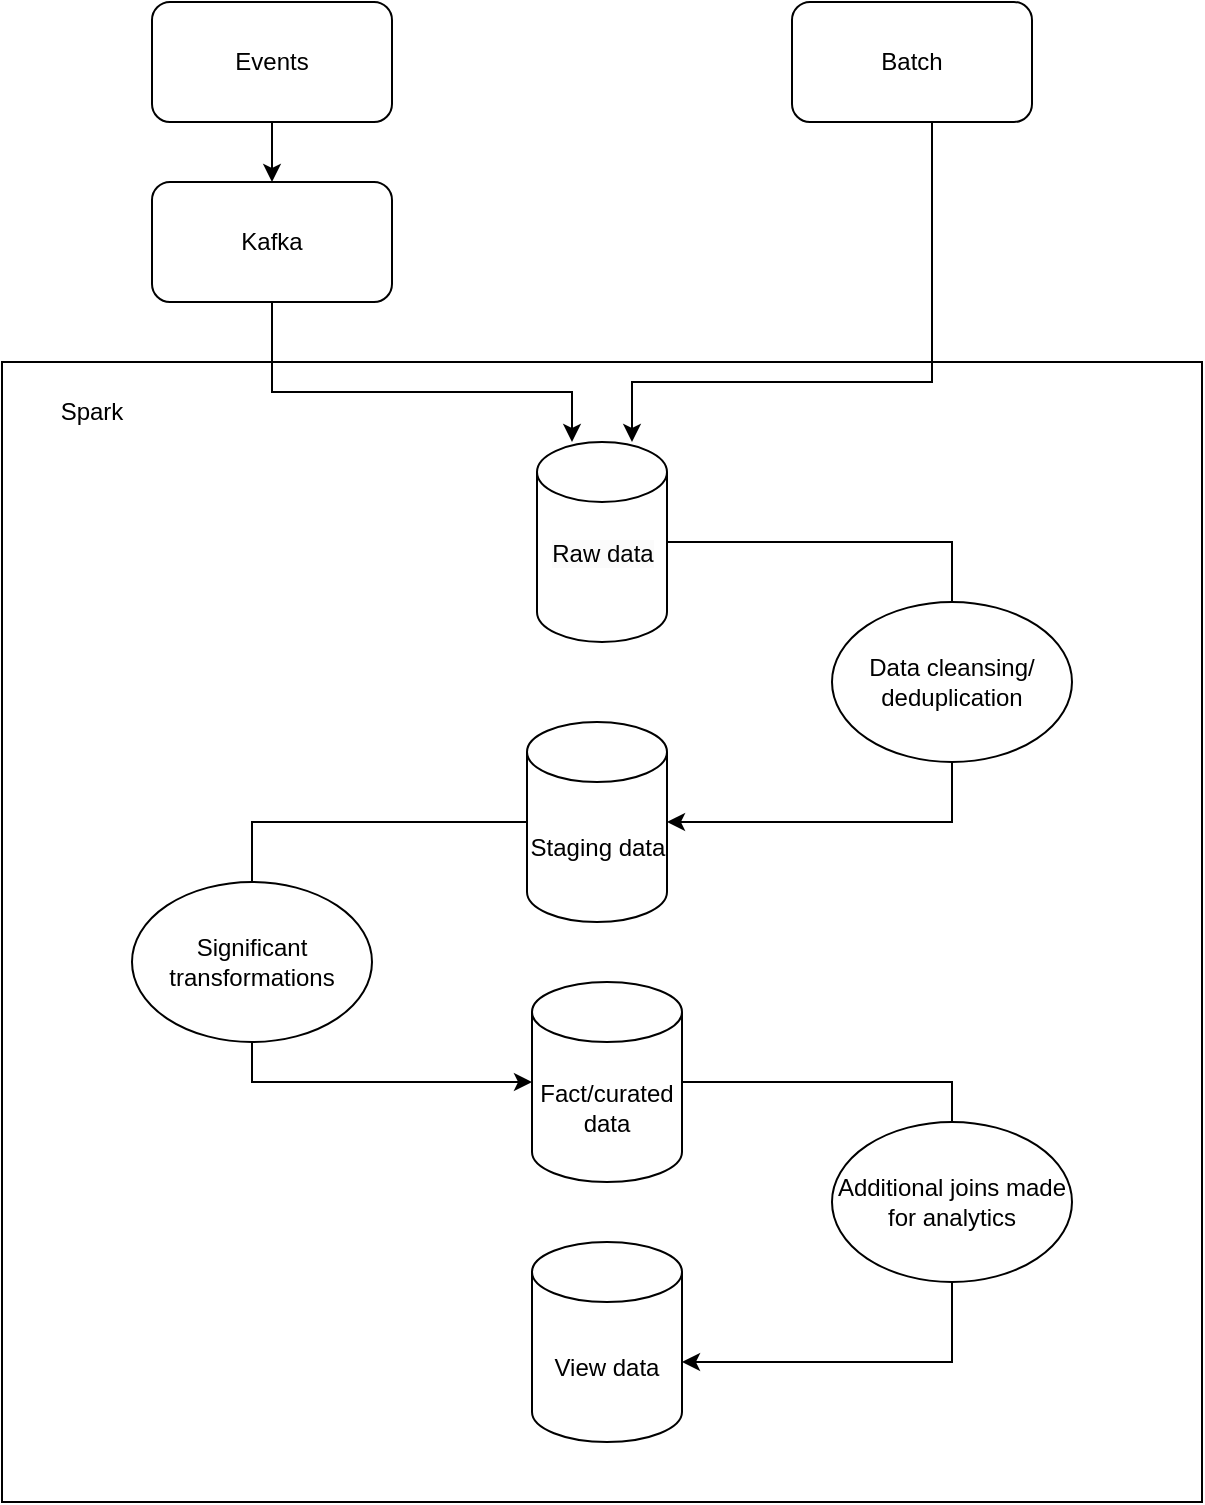 <mxfile version="22.1.16" type="device">
  <diagram name="Page-1" id="PaxWZ2zZwZX4mNsY2yLK">
    <mxGraphModel dx="1373" dy="707" grid="1" gridSize="10" guides="1" tooltips="1" connect="1" arrows="1" fold="1" page="1" pageScale="1" pageWidth="850" pageHeight="1100" math="0" shadow="0">
      <root>
        <mxCell id="0" />
        <mxCell id="1" parent="0" />
        <mxCell id="22PM520ylwlOcXzsM1pa-8" value="" style="rounded=0;whiteSpace=wrap;html=1;" vertex="1" parent="1">
          <mxGeometry x="120" y="280" width="600" height="570" as="geometry" />
        </mxCell>
        <mxCell id="22PM520ylwlOcXzsM1pa-9" style="edgeStyle=orthogonalEdgeStyle;rounded=0;orthogonalLoop=1;jettySize=auto;html=1;exitX=0.5;exitY=1;exitDx=0;exitDy=0;" edge="1" parent="1" source="22PM520ylwlOcXzsM1pa-10" target="22PM520ylwlOcXzsM1pa-12">
          <mxGeometry relative="1" as="geometry" />
        </mxCell>
        <mxCell id="22PM520ylwlOcXzsM1pa-10" value="Events" style="rounded=1;whiteSpace=wrap;html=1;" vertex="1" parent="1">
          <mxGeometry x="195" y="100" width="120" height="60" as="geometry" />
        </mxCell>
        <mxCell id="22PM520ylwlOcXzsM1pa-11" style="edgeStyle=orthogonalEdgeStyle;rounded=0;orthogonalLoop=1;jettySize=auto;html=1;exitX=0.5;exitY=1;exitDx=0;exitDy=0;" edge="1" parent="1" source="22PM520ylwlOcXzsM1pa-12">
          <mxGeometry relative="1" as="geometry">
            <mxPoint x="405" y="320" as="targetPoint" />
            <Array as="points">
              <mxPoint x="255" y="295" />
              <mxPoint x="405" y="295" />
            </Array>
          </mxGeometry>
        </mxCell>
        <mxCell id="22PM520ylwlOcXzsM1pa-12" value="Kafka" style="rounded=1;whiteSpace=wrap;html=1;" vertex="1" parent="1">
          <mxGeometry x="195" y="190" width="120" height="60" as="geometry" />
        </mxCell>
        <mxCell id="22PM520ylwlOcXzsM1pa-13" value="Batch" style="rounded=1;whiteSpace=wrap;html=1;" vertex="1" parent="1">
          <mxGeometry x="515" y="100" width="120" height="60" as="geometry" />
        </mxCell>
        <mxCell id="22PM520ylwlOcXzsM1pa-14" style="edgeStyle=orthogonalEdgeStyle;rounded=0;orthogonalLoop=1;jettySize=auto;html=1;exitX=0.5;exitY=1;exitDx=0;exitDy=0;" edge="1" parent="1" source="22PM520ylwlOcXzsM1pa-13">
          <mxGeometry relative="1" as="geometry">
            <mxPoint x="435" y="320" as="targetPoint" />
            <Array as="points">
              <mxPoint x="585" y="290" />
              <mxPoint x="435" y="290" />
            </Array>
          </mxGeometry>
        </mxCell>
        <mxCell id="22PM520ylwlOcXzsM1pa-15" value="&#xa;&lt;span style=&quot;color: rgb(0, 0, 0); font-family: Helvetica; font-size: 12px; font-style: normal; font-variant-ligatures: normal; font-variant-caps: normal; font-weight: 400; letter-spacing: normal; orphans: 2; text-align: center; text-indent: 0px; text-transform: none; widows: 2; word-spacing: 0px; -webkit-text-stroke-width: 0px; background-color: rgb(251, 251, 251); text-decoration-thickness: initial; text-decoration-style: initial; text-decoration-color: initial; float: none; display: inline !important;&quot;&gt;Raw data&lt;/span&gt;&#xa;&#xa;" style="shape=cylinder3;whiteSpace=wrap;html=1;boundedLbl=1;backgroundOutline=1;size=15;" vertex="1" parent="1">
          <mxGeometry x="387.5" y="320" width="65" height="100" as="geometry" />
        </mxCell>
        <mxCell id="22PM520ylwlOcXzsM1pa-16" style="edgeStyle=orthogonalEdgeStyle;rounded=0;orthogonalLoop=1;jettySize=auto;html=1;exitX=0;exitY=0.5;exitDx=0;exitDy=0;exitPerimeter=0;entryX=0;entryY=0.5;entryDx=0;entryDy=0;entryPerimeter=0;" edge="1" parent="1" source="22PM520ylwlOcXzsM1pa-17" target="22PM520ylwlOcXzsM1pa-19">
          <mxGeometry relative="1" as="geometry">
            <mxPoint x="350" y="650" as="targetPoint" />
            <Array as="points">
              <mxPoint x="245" y="510" />
              <mxPoint x="245" y="640" />
            </Array>
          </mxGeometry>
        </mxCell>
        <mxCell id="22PM520ylwlOcXzsM1pa-17" value="Staging data" style="shape=cylinder3;whiteSpace=wrap;html=1;boundedLbl=1;backgroundOutline=1;size=15;" vertex="1" parent="1">
          <mxGeometry x="382.5" y="460" width="70" height="100" as="geometry" />
        </mxCell>
        <mxCell id="22PM520ylwlOcXzsM1pa-18" style="edgeStyle=orthogonalEdgeStyle;rounded=0;orthogonalLoop=1;jettySize=auto;html=1;exitX=1;exitY=0.5;exitDx=0;exitDy=0;exitPerimeter=0;" edge="1" parent="1" source="22PM520ylwlOcXzsM1pa-19" target="22PM520ylwlOcXzsM1pa-24">
          <mxGeometry relative="1" as="geometry">
            <mxPoint x="470" y="780" as="targetPoint" />
            <Array as="points">
              <mxPoint x="595" y="640" />
              <mxPoint x="595" y="780" />
            </Array>
          </mxGeometry>
        </mxCell>
        <mxCell id="22PM520ylwlOcXzsM1pa-19" value="Fact/curated data" style="shape=cylinder3;whiteSpace=wrap;html=1;boundedLbl=1;backgroundOutline=1;size=15;" vertex="1" parent="1">
          <mxGeometry x="385" y="590" width="75" height="100" as="geometry" />
        </mxCell>
        <mxCell id="22PM520ylwlOcXzsM1pa-20" style="edgeStyle=orthogonalEdgeStyle;rounded=0;orthogonalLoop=1;jettySize=auto;html=1;exitX=1;exitY=0.5;exitDx=0;exitDy=0;exitPerimeter=0;entryX=1;entryY=0.5;entryDx=0;entryDy=0;entryPerimeter=0;" edge="1" parent="1" source="22PM520ylwlOcXzsM1pa-15" target="22PM520ylwlOcXzsM1pa-17">
          <mxGeometry relative="1" as="geometry">
            <Array as="points">
              <mxPoint x="595" y="370" />
              <mxPoint x="595" y="510" />
            </Array>
          </mxGeometry>
        </mxCell>
        <mxCell id="22PM520ylwlOcXzsM1pa-21" value="Data cleansing/&lt;br style=&quot;border-color: var(--border-color);&quot;&gt;deduplication" style="ellipse;whiteSpace=wrap;html=1;" vertex="1" parent="1">
          <mxGeometry x="535" y="400" width="120" height="80" as="geometry" />
        </mxCell>
        <mxCell id="22PM520ylwlOcXzsM1pa-22" value="Significant transformations" style="ellipse;whiteSpace=wrap;html=1;" vertex="1" parent="1">
          <mxGeometry x="185" y="540" width="120" height="80" as="geometry" />
        </mxCell>
        <mxCell id="22PM520ylwlOcXzsM1pa-23" value="Additional joins made for analytics" style="ellipse;whiteSpace=wrap;html=1;" vertex="1" parent="1">
          <mxGeometry x="535" y="660" width="120" height="80" as="geometry" />
        </mxCell>
        <mxCell id="22PM520ylwlOcXzsM1pa-24" value="View data" style="shape=cylinder3;whiteSpace=wrap;html=1;boundedLbl=1;backgroundOutline=1;size=15;" vertex="1" parent="1">
          <mxGeometry x="385" y="720" width="75" height="100" as="geometry" />
        </mxCell>
        <mxCell id="22PM520ylwlOcXzsM1pa-25" value="Spark" style="text;html=1;strokeColor=none;fillColor=none;align=center;verticalAlign=middle;whiteSpace=wrap;rounded=0;" vertex="1" parent="1">
          <mxGeometry x="135" y="290" width="60" height="30" as="geometry" />
        </mxCell>
      </root>
    </mxGraphModel>
  </diagram>
</mxfile>
